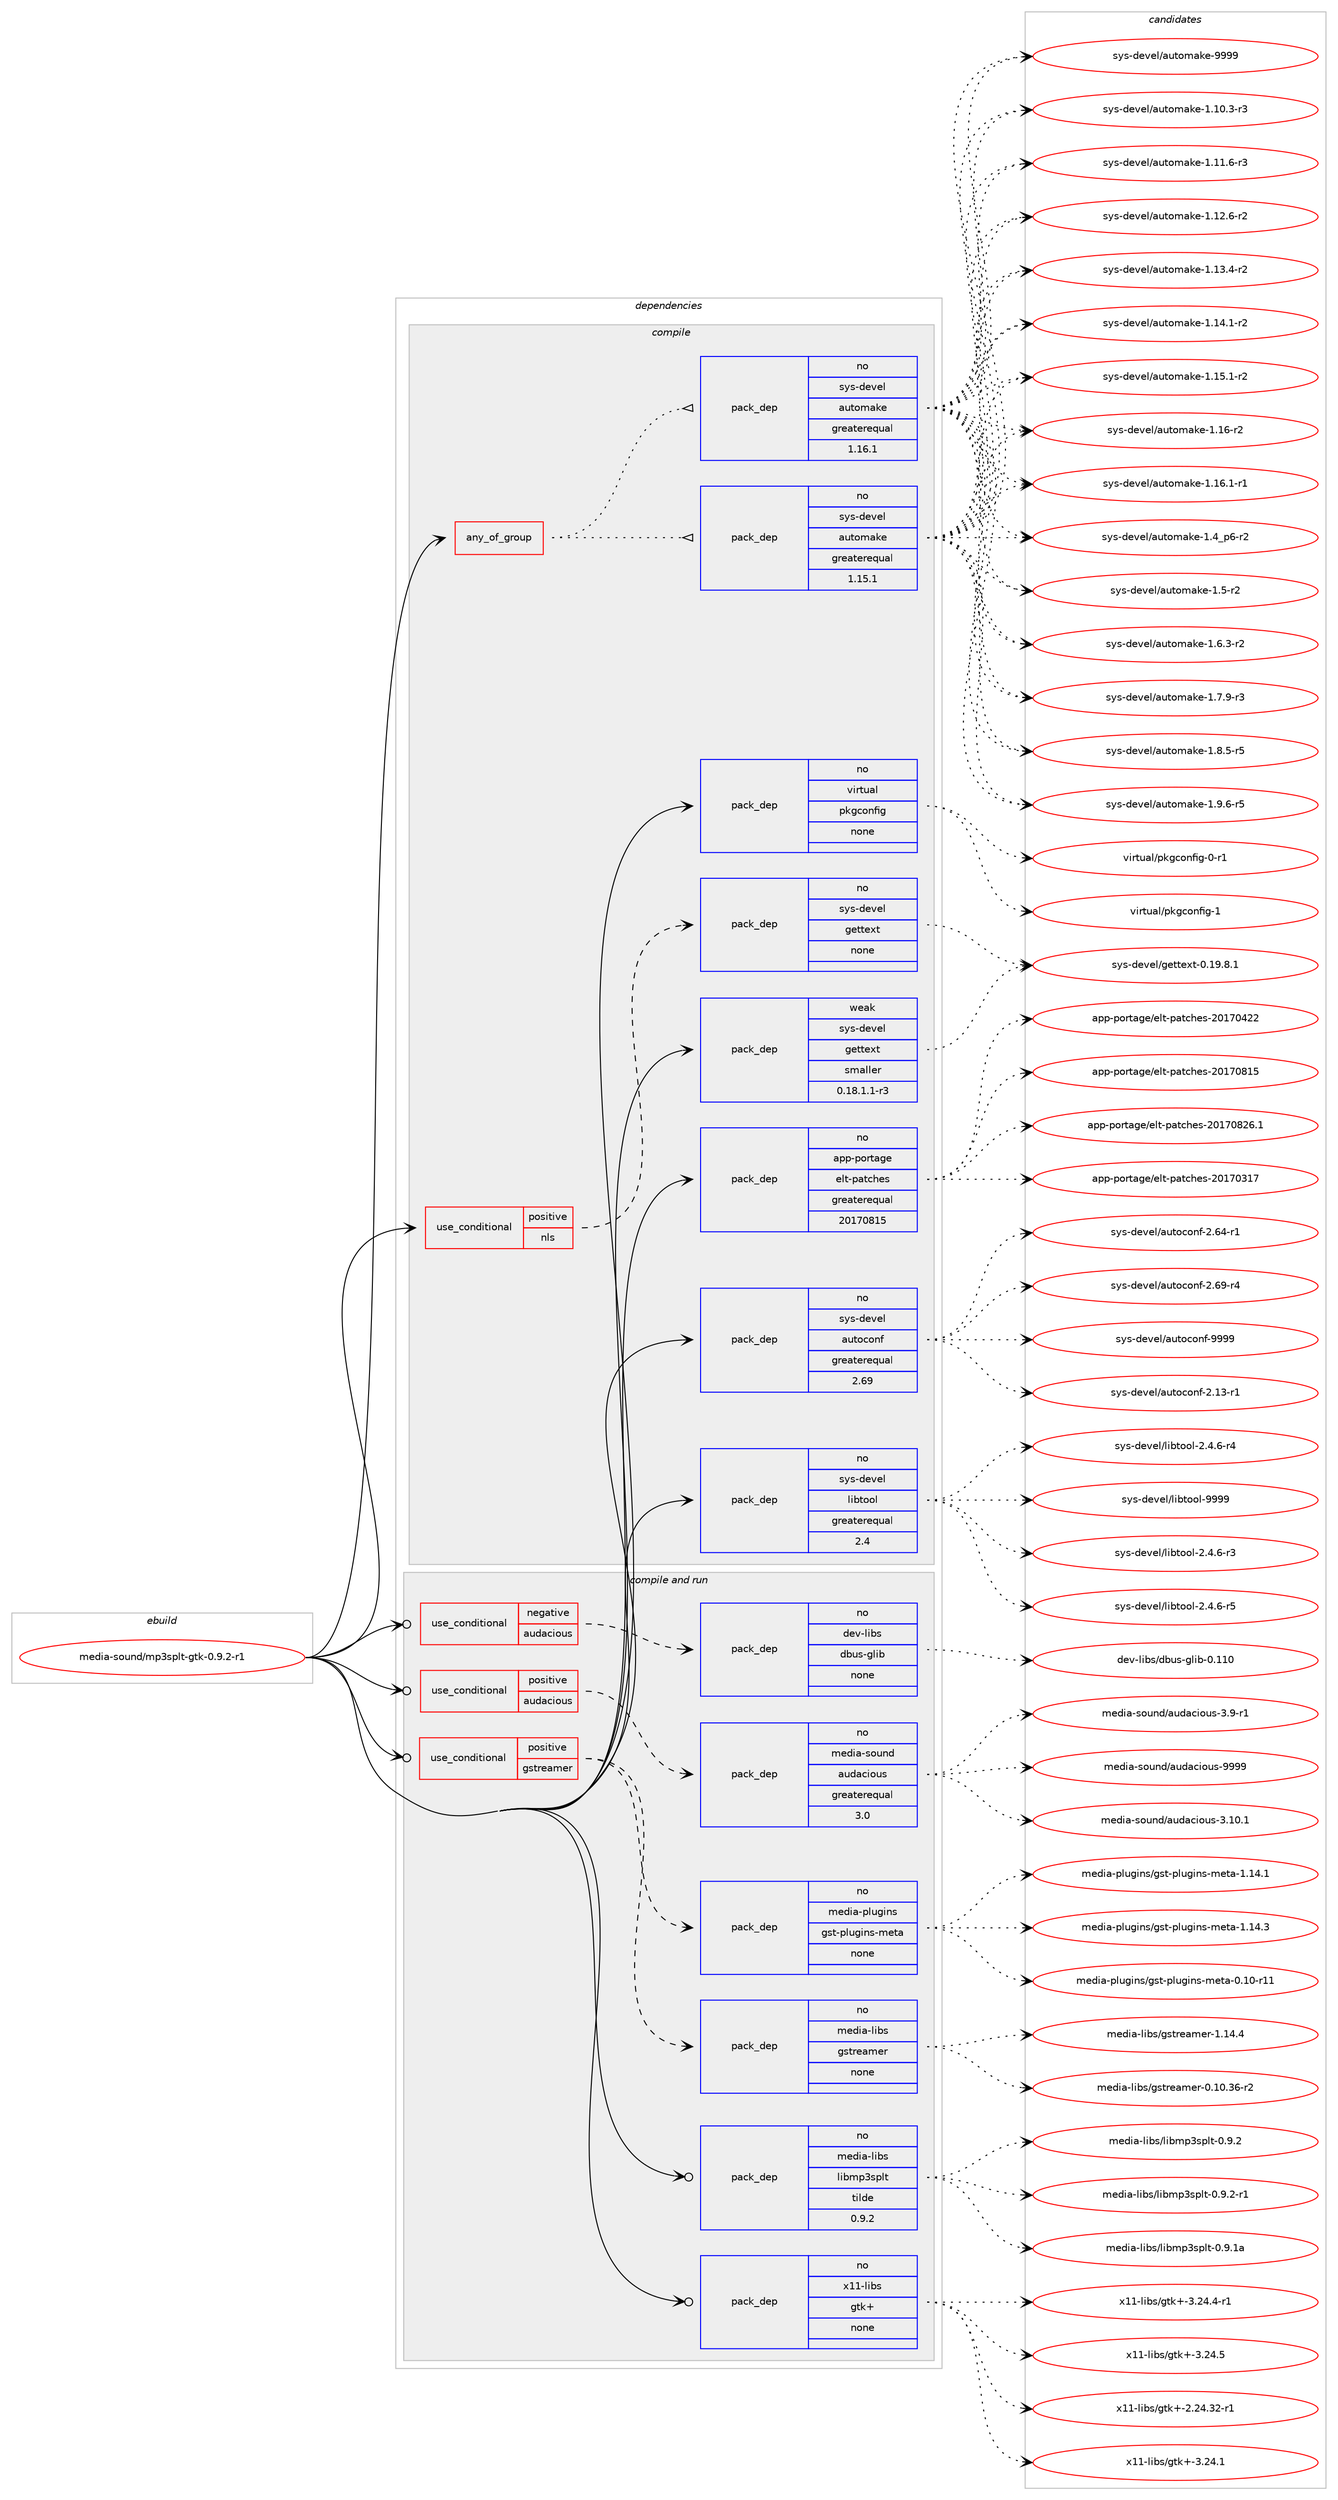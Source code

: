 digraph prolog {

# *************
# Graph options
# *************

newrank=true;
concentrate=true;
compound=true;
graph [rankdir=LR,fontname=Helvetica,fontsize=10,ranksep=1.5];#, ranksep=2.5, nodesep=0.2];
edge  [arrowhead=vee];
node  [fontname=Helvetica,fontsize=10];

# **********
# The ebuild
# **********

subgraph cluster_leftcol {
color=gray;
rank=same;
label=<<i>ebuild</i>>;
id [label="media-sound/mp3splt-gtk-0.9.2-r1", color=red, width=4, href="../media-sound/mp3splt-gtk-0.9.2-r1.svg"];
}

# ****************
# The dependencies
# ****************

subgraph cluster_midcol {
color=gray;
label=<<i>dependencies</i>>;
subgraph cluster_compile {
fillcolor="#eeeeee";
style=filled;
label=<<i>compile</i>>;
subgraph any25508 {
dependency1627876 [label=<<TABLE BORDER="0" CELLBORDER="1" CELLSPACING="0" CELLPADDING="4"><TR><TD CELLPADDING="10">any_of_group</TD></TR></TABLE>>, shape=none, color=red];subgraph pack1164048 {
dependency1627877 [label=<<TABLE BORDER="0" CELLBORDER="1" CELLSPACING="0" CELLPADDING="4" WIDTH="220"><TR><TD ROWSPAN="6" CELLPADDING="30">pack_dep</TD></TR><TR><TD WIDTH="110">no</TD></TR><TR><TD>sys-devel</TD></TR><TR><TD>automake</TD></TR><TR><TD>greaterequal</TD></TR><TR><TD>1.16.1</TD></TR></TABLE>>, shape=none, color=blue];
}
dependency1627876:e -> dependency1627877:w [weight=20,style="dotted",arrowhead="oinv"];
subgraph pack1164049 {
dependency1627878 [label=<<TABLE BORDER="0" CELLBORDER="1" CELLSPACING="0" CELLPADDING="4" WIDTH="220"><TR><TD ROWSPAN="6" CELLPADDING="30">pack_dep</TD></TR><TR><TD WIDTH="110">no</TD></TR><TR><TD>sys-devel</TD></TR><TR><TD>automake</TD></TR><TR><TD>greaterequal</TD></TR><TR><TD>1.15.1</TD></TR></TABLE>>, shape=none, color=blue];
}
dependency1627876:e -> dependency1627878:w [weight=20,style="dotted",arrowhead="oinv"];
}
id:e -> dependency1627876:w [weight=20,style="solid",arrowhead="vee"];
subgraph cond437550 {
dependency1627879 [label=<<TABLE BORDER="0" CELLBORDER="1" CELLSPACING="0" CELLPADDING="4"><TR><TD ROWSPAN="3" CELLPADDING="10">use_conditional</TD></TR><TR><TD>positive</TD></TR><TR><TD>nls</TD></TR></TABLE>>, shape=none, color=red];
subgraph pack1164050 {
dependency1627880 [label=<<TABLE BORDER="0" CELLBORDER="1" CELLSPACING="0" CELLPADDING="4" WIDTH="220"><TR><TD ROWSPAN="6" CELLPADDING="30">pack_dep</TD></TR><TR><TD WIDTH="110">no</TD></TR><TR><TD>sys-devel</TD></TR><TR><TD>gettext</TD></TR><TR><TD>none</TD></TR><TR><TD></TD></TR></TABLE>>, shape=none, color=blue];
}
dependency1627879:e -> dependency1627880:w [weight=20,style="dashed",arrowhead="vee"];
}
id:e -> dependency1627879:w [weight=20,style="solid",arrowhead="vee"];
subgraph pack1164051 {
dependency1627881 [label=<<TABLE BORDER="0" CELLBORDER="1" CELLSPACING="0" CELLPADDING="4" WIDTH="220"><TR><TD ROWSPAN="6" CELLPADDING="30">pack_dep</TD></TR><TR><TD WIDTH="110">no</TD></TR><TR><TD>app-portage</TD></TR><TR><TD>elt-patches</TD></TR><TR><TD>greaterequal</TD></TR><TR><TD>20170815</TD></TR></TABLE>>, shape=none, color=blue];
}
id:e -> dependency1627881:w [weight=20,style="solid",arrowhead="vee"];
subgraph pack1164052 {
dependency1627882 [label=<<TABLE BORDER="0" CELLBORDER="1" CELLSPACING="0" CELLPADDING="4" WIDTH="220"><TR><TD ROWSPAN="6" CELLPADDING="30">pack_dep</TD></TR><TR><TD WIDTH="110">no</TD></TR><TR><TD>sys-devel</TD></TR><TR><TD>autoconf</TD></TR><TR><TD>greaterequal</TD></TR><TR><TD>2.69</TD></TR></TABLE>>, shape=none, color=blue];
}
id:e -> dependency1627882:w [weight=20,style="solid",arrowhead="vee"];
subgraph pack1164053 {
dependency1627883 [label=<<TABLE BORDER="0" CELLBORDER="1" CELLSPACING="0" CELLPADDING="4" WIDTH="220"><TR><TD ROWSPAN="6" CELLPADDING="30">pack_dep</TD></TR><TR><TD WIDTH="110">no</TD></TR><TR><TD>sys-devel</TD></TR><TR><TD>libtool</TD></TR><TR><TD>greaterequal</TD></TR><TR><TD>2.4</TD></TR></TABLE>>, shape=none, color=blue];
}
id:e -> dependency1627883:w [weight=20,style="solid",arrowhead="vee"];
subgraph pack1164054 {
dependency1627884 [label=<<TABLE BORDER="0" CELLBORDER="1" CELLSPACING="0" CELLPADDING="4" WIDTH="220"><TR><TD ROWSPAN="6" CELLPADDING="30">pack_dep</TD></TR><TR><TD WIDTH="110">no</TD></TR><TR><TD>virtual</TD></TR><TR><TD>pkgconfig</TD></TR><TR><TD>none</TD></TR><TR><TD></TD></TR></TABLE>>, shape=none, color=blue];
}
id:e -> dependency1627884:w [weight=20,style="solid",arrowhead="vee"];
subgraph pack1164055 {
dependency1627885 [label=<<TABLE BORDER="0" CELLBORDER="1" CELLSPACING="0" CELLPADDING="4" WIDTH="220"><TR><TD ROWSPAN="6" CELLPADDING="30">pack_dep</TD></TR><TR><TD WIDTH="110">weak</TD></TR><TR><TD>sys-devel</TD></TR><TR><TD>gettext</TD></TR><TR><TD>smaller</TD></TR><TR><TD>0.18.1.1-r3</TD></TR></TABLE>>, shape=none, color=blue];
}
id:e -> dependency1627885:w [weight=20,style="solid",arrowhead="vee"];
}
subgraph cluster_compileandrun {
fillcolor="#eeeeee";
style=filled;
label=<<i>compile and run</i>>;
subgraph cond437551 {
dependency1627886 [label=<<TABLE BORDER="0" CELLBORDER="1" CELLSPACING="0" CELLPADDING="4"><TR><TD ROWSPAN="3" CELLPADDING="10">use_conditional</TD></TR><TR><TD>negative</TD></TR><TR><TD>audacious</TD></TR></TABLE>>, shape=none, color=red];
subgraph pack1164056 {
dependency1627887 [label=<<TABLE BORDER="0" CELLBORDER="1" CELLSPACING="0" CELLPADDING="4" WIDTH="220"><TR><TD ROWSPAN="6" CELLPADDING="30">pack_dep</TD></TR><TR><TD WIDTH="110">no</TD></TR><TR><TD>dev-libs</TD></TR><TR><TD>dbus-glib</TD></TR><TR><TD>none</TD></TR><TR><TD></TD></TR></TABLE>>, shape=none, color=blue];
}
dependency1627886:e -> dependency1627887:w [weight=20,style="dashed",arrowhead="vee"];
}
id:e -> dependency1627886:w [weight=20,style="solid",arrowhead="odotvee"];
subgraph cond437552 {
dependency1627888 [label=<<TABLE BORDER="0" CELLBORDER="1" CELLSPACING="0" CELLPADDING="4"><TR><TD ROWSPAN="3" CELLPADDING="10">use_conditional</TD></TR><TR><TD>positive</TD></TR><TR><TD>audacious</TD></TR></TABLE>>, shape=none, color=red];
subgraph pack1164057 {
dependency1627889 [label=<<TABLE BORDER="0" CELLBORDER="1" CELLSPACING="0" CELLPADDING="4" WIDTH="220"><TR><TD ROWSPAN="6" CELLPADDING="30">pack_dep</TD></TR><TR><TD WIDTH="110">no</TD></TR><TR><TD>media-sound</TD></TR><TR><TD>audacious</TD></TR><TR><TD>greaterequal</TD></TR><TR><TD>3.0</TD></TR></TABLE>>, shape=none, color=blue];
}
dependency1627888:e -> dependency1627889:w [weight=20,style="dashed",arrowhead="vee"];
}
id:e -> dependency1627888:w [weight=20,style="solid",arrowhead="odotvee"];
subgraph cond437553 {
dependency1627890 [label=<<TABLE BORDER="0" CELLBORDER="1" CELLSPACING="0" CELLPADDING="4"><TR><TD ROWSPAN="3" CELLPADDING="10">use_conditional</TD></TR><TR><TD>positive</TD></TR><TR><TD>gstreamer</TD></TR></TABLE>>, shape=none, color=red];
subgraph pack1164058 {
dependency1627891 [label=<<TABLE BORDER="0" CELLBORDER="1" CELLSPACING="0" CELLPADDING="4" WIDTH="220"><TR><TD ROWSPAN="6" CELLPADDING="30">pack_dep</TD></TR><TR><TD WIDTH="110">no</TD></TR><TR><TD>media-libs</TD></TR><TR><TD>gstreamer</TD></TR><TR><TD>none</TD></TR><TR><TD></TD></TR></TABLE>>, shape=none, color=blue];
}
dependency1627890:e -> dependency1627891:w [weight=20,style="dashed",arrowhead="vee"];
subgraph pack1164059 {
dependency1627892 [label=<<TABLE BORDER="0" CELLBORDER="1" CELLSPACING="0" CELLPADDING="4" WIDTH="220"><TR><TD ROWSPAN="6" CELLPADDING="30">pack_dep</TD></TR><TR><TD WIDTH="110">no</TD></TR><TR><TD>media-plugins</TD></TR><TR><TD>gst-plugins-meta</TD></TR><TR><TD>none</TD></TR><TR><TD></TD></TR></TABLE>>, shape=none, color=blue];
}
dependency1627890:e -> dependency1627892:w [weight=20,style="dashed",arrowhead="vee"];
}
id:e -> dependency1627890:w [weight=20,style="solid",arrowhead="odotvee"];
subgraph pack1164060 {
dependency1627893 [label=<<TABLE BORDER="0" CELLBORDER="1" CELLSPACING="0" CELLPADDING="4" WIDTH="220"><TR><TD ROWSPAN="6" CELLPADDING="30">pack_dep</TD></TR><TR><TD WIDTH="110">no</TD></TR><TR><TD>media-libs</TD></TR><TR><TD>libmp3splt</TD></TR><TR><TD>tilde</TD></TR><TR><TD>0.9.2</TD></TR></TABLE>>, shape=none, color=blue];
}
id:e -> dependency1627893:w [weight=20,style="solid",arrowhead="odotvee"];
subgraph pack1164061 {
dependency1627894 [label=<<TABLE BORDER="0" CELLBORDER="1" CELLSPACING="0" CELLPADDING="4" WIDTH="220"><TR><TD ROWSPAN="6" CELLPADDING="30">pack_dep</TD></TR><TR><TD WIDTH="110">no</TD></TR><TR><TD>x11-libs</TD></TR><TR><TD>gtk+</TD></TR><TR><TD>none</TD></TR><TR><TD></TD></TR></TABLE>>, shape=none, color=blue];
}
id:e -> dependency1627894:w [weight=20,style="solid",arrowhead="odotvee"];
}
subgraph cluster_run {
fillcolor="#eeeeee";
style=filled;
label=<<i>run</i>>;
}
}

# **************
# The candidates
# **************

subgraph cluster_choices {
rank=same;
color=gray;
label=<<i>candidates</i>>;

subgraph choice1164048 {
color=black;
nodesep=1;
choice11512111545100101118101108479711711611110997107101454946494846514511451 [label="sys-devel/automake-1.10.3-r3", color=red, width=4,href="../sys-devel/automake-1.10.3-r3.svg"];
choice11512111545100101118101108479711711611110997107101454946494946544511451 [label="sys-devel/automake-1.11.6-r3", color=red, width=4,href="../sys-devel/automake-1.11.6-r3.svg"];
choice11512111545100101118101108479711711611110997107101454946495046544511450 [label="sys-devel/automake-1.12.6-r2", color=red, width=4,href="../sys-devel/automake-1.12.6-r2.svg"];
choice11512111545100101118101108479711711611110997107101454946495146524511450 [label="sys-devel/automake-1.13.4-r2", color=red, width=4,href="../sys-devel/automake-1.13.4-r2.svg"];
choice11512111545100101118101108479711711611110997107101454946495246494511450 [label="sys-devel/automake-1.14.1-r2", color=red, width=4,href="../sys-devel/automake-1.14.1-r2.svg"];
choice11512111545100101118101108479711711611110997107101454946495346494511450 [label="sys-devel/automake-1.15.1-r2", color=red, width=4,href="../sys-devel/automake-1.15.1-r2.svg"];
choice1151211154510010111810110847971171161111099710710145494649544511450 [label="sys-devel/automake-1.16-r2", color=red, width=4,href="../sys-devel/automake-1.16-r2.svg"];
choice11512111545100101118101108479711711611110997107101454946495446494511449 [label="sys-devel/automake-1.16.1-r1", color=red, width=4,href="../sys-devel/automake-1.16.1-r1.svg"];
choice115121115451001011181011084797117116111109971071014549465295112544511450 [label="sys-devel/automake-1.4_p6-r2", color=red, width=4,href="../sys-devel/automake-1.4_p6-r2.svg"];
choice11512111545100101118101108479711711611110997107101454946534511450 [label="sys-devel/automake-1.5-r2", color=red, width=4,href="../sys-devel/automake-1.5-r2.svg"];
choice115121115451001011181011084797117116111109971071014549465446514511450 [label="sys-devel/automake-1.6.3-r2", color=red, width=4,href="../sys-devel/automake-1.6.3-r2.svg"];
choice115121115451001011181011084797117116111109971071014549465546574511451 [label="sys-devel/automake-1.7.9-r3", color=red, width=4,href="../sys-devel/automake-1.7.9-r3.svg"];
choice115121115451001011181011084797117116111109971071014549465646534511453 [label="sys-devel/automake-1.8.5-r5", color=red, width=4,href="../sys-devel/automake-1.8.5-r5.svg"];
choice115121115451001011181011084797117116111109971071014549465746544511453 [label="sys-devel/automake-1.9.6-r5", color=red, width=4,href="../sys-devel/automake-1.9.6-r5.svg"];
choice115121115451001011181011084797117116111109971071014557575757 [label="sys-devel/automake-9999", color=red, width=4,href="../sys-devel/automake-9999.svg"];
dependency1627877:e -> choice11512111545100101118101108479711711611110997107101454946494846514511451:w [style=dotted,weight="100"];
dependency1627877:e -> choice11512111545100101118101108479711711611110997107101454946494946544511451:w [style=dotted,weight="100"];
dependency1627877:e -> choice11512111545100101118101108479711711611110997107101454946495046544511450:w [style=dotted,weight="100"];
dependency1627877:e -> choice11512111545100101118101108479711711611110997107101454946495146524511450:w [style=dotted,weight="100"];
dependency1627877:e -> choice11512111545100101118101108479711711611110997107101454946495246494511450:w [style=dotted,weight="100"];
dependency1627877:e -> choice11512111545100101118101108479711711611110997107101454946495346494511450:w [style=dotted,weight="100"];
dependency1627877:e -> choice1151211154510010111810110847971171161111099710710145494649544511450:w [style=dotted,weight="100"];
dependency1627877:e -> choice11512111545100101118101108479711711611110997107101454946495446494511449:w [style=dotted,weight="100"];
dependency1627877:e -> choice115121115451001011181011084797117116111109971071014549465295112544511450:w [style=dotted,weight="100"];
dependency1627877:e -> choice11512111545100101118101108479711711611110997107101454946534511450:w [style=dotted,weight="100"];
dependency1627877:e -> choice115121115451001011181011084797117116111109971071014549465446514511450:w [style=dotted,weight="100"];
dependency1627877:e -> choice115121115451001011181011084797117116111109971071014549465546574511451:w [style=dotted,weight="100"];
dependency1627877:e -> choice115121115451001011181011084797117116111109971071014549465646534511453:w [style=dotted,weight="100"];
dependency1627877:e -> choice115121115451001011181011084797117116111109971071014549465746544511453:w [style=dotted,weight="100"];
dependency1627877:e -> choice115121115451001011181011084797117116111109971071014557575757:w [style=dotted,weight="100"];
}
subgraph choice1164049 {
color=black;
nodesep=1;
choice11512111545100101118101108479711711611110997107101454946494846514511451 [label="sys-devel/automake-1.10.3-r3", color=red, width=4,href="../sys-devel/automake-1.10.3-r3.svg"];
choice11512111545100101118101108479711711611110997107101454946494946544511451 [label="sys-devel/automake-1.11.6-r3", color=red, width=4,href="../sys-devel/automake-1.11.6-r3.svg"];
choice11512111545100101118101108479711711611110997107101454946495046544511450 [label="sys-devel/automake-1.12.6-r2", color=red, width=4,href="../sys-devel/automake-1.12.6-r2.svg"];
choice11512111545100101118101108479711711611110997107101454946495146524511450 [label="sys-devel/automake-1.13.4-r2", color=red, width=4,href="../sys-devel/automake-1.13.4-r2.svg"];
choice11512111545100101118101108479711711611110997107101454946495246494511450 [label="sys-devel/automake-1.14.1-r2", color=red, width=4,href="../sys-devel/automake-1.14.1-r2.svg"];
choice11512111545100101118101108479711711611110997107101454946495346494511450 [label="sys-devel/automake-1.15.1-r2", color=red, width=4,href="../sys-devel/automake-1.15.1-r2.svg"];
choice1151211154510010111810110847971171161111099710710145494649544511450 [label="sys-devel/automake-1.16-r2", color=red, width=4,href="../sys-devel/automake-1.16-r2.svg"];
choice11512111545100101118101108479711711611110997107101454946495446494511449 [label="sys-devel/automake-1.16.1-r1", color=red, width=4,href="../sys-devel/automake-1.16.1-r1.svg"];
choice115121115451001011181011084797117116111109971071014549465295112544511450 [label="sys-devel/automake-1.4_p6-r2", color=red, width=4,href="../sys-devel/automake-1.4_p6-r2.svg"];
choice11512111545100101118101108479711711611110997107101454946534511450 [label="sys-devel/automake-1.5-r2", color=red, width=4,href="../sys-devel/automake-1.5-r2.svg"];
choice115121115451001011181011084797117116111109971071014549465446514511450 [label="sys-devel/automake-1.6.3-r2", color=red, width=4,href="../sys-devel/automake-1.6.3-r2.svg"];
choice115121115451001011181011084797117116111109971071014549465546574511451 [label="sys-devel/automake-1.7.9-r3", color=red, width=4,href="../sys-devel/automake-1.7.9-r3.svg"];
choice115121115451001011181011084797117116111109971071014549465646534511453 [label="sys-devel/automake-1.8.5-r5", color=red, width=4,href="../sys-devel/automake-1.8.5-r5.svg"];
choice115121115451001011181011084797117116111109971071014549465746544511453 [label="sys-devel/automake-1.9.6-r5", color=red, width=4,href="../sys-devel/automake-1.9.6-r5.svg"];
choice115121115451001011181011084797117116111109971071014557575757 [label="sys-devel/automake-9999", color=red, width=4,href="../sys-devel/automake-9999.svg"];
dependency1627878:e -> choice11512111545100101118101108479711711611110997107101454946494846514511451:w [style=dotted,weight="100"];
dependency1627878:e -> choice11512111545100101118101108479711711611110997107101454946494946544511451:w [style=dotted,weight="100"];
dependency1627878:e -> choice11512111545100101118101108479711711611110997107101454946495046544511450:w [style=dotted,weight="100"];
dependency1627878:e -> choice11512111545100101118101108479711711611110997107101454946495146524511450:w [style=dotted,weight="100"];
dependency1627878:e -> choice11512111545100101118101108479711711611110997107101454946495246494511450:w [style=dotted,weight="100"];
dependency1627878:e -> choice11512111545100101118101108479711711611110997107101454946495346494511450:w [style=dotted,weight="100"];
dependency1627878:e -> choice1151211154510010111810110847971171161111099710710145494649544511450:w [style=dotted,weight="100"];
dependency1627878:e -> choice11512111545100101118101108479711711611110997107101454946495446494511449:w [style=dotted,weight="100"];
dependency1627878:e -> choice115121115451001011181011084797117116111109971071014549465295112544511450:w [style=dotted,weight="100"];
dependency1627878:e -> choice11512111545100101118101108479711711611110997107101454946534511450:w [style=dotted,weight="100"];
dependency1627878:e -> choice115121115451001011181011084797117116111109971071014549465446514511450:w [style=dotted,weight="100"];
dependency1627878:e -> choice115121115451001011181011084797117116111109971071014549465546574511451:w [style=dotted,weight="100"];
dependency1627878:e -> choice115121115451001011181011084797117116111109971071014549465646534511453:w [style=dotted,weight="100"];
dependency1627878:e -> choice115121115451001011181011084797117116111109971071014549465746544511453:w [style=dotted,weight="100"];
dependency1627878:e -> choice115121115451001011181011084797117116111109971071014557575757:w [style=dotted,weight="100"];
}
subgraph choice1164050 {
color=black;
nodesep=1;
choice1151211154510010111810110847103101116116101120116454846495746564649 [label="sys-devel/gettext-0.19.8.1", color=red, width=4,href="../sys-devel/gettext-0.19.8.1.svg"];
dependency1627880:e -> choice1151211154510010111810110847103101116116101120116454846495746564649:w [style=dotted,weight="100"];
}
subgraph choice1164051 {
color=black;
nodesep=1;
choice97112112451121111141169710310147101108116451129711699104101115455048495548514955 [label="app-portage/elt-patches-20170317", color=red, width=4,href="../app-portage/elt-patches-20170317.svg"];
choice97112112451121111141169710310147101108116451129711699104101115455048495548525050 [label="app-portage/elt-patches-20170422", color=red, width=4,href="../app-portage/elt-patches-20170422.svg"];
choice97112112451121111141169710310147101108116451129711699104101115455048495548564953 [label="app-portage/elt-patches-20170815", color=red, width=4,href="../app-portage/elt-patches-20170815.svg"];
choice971121124511211111411697103101471011081164511297116991041011154550484955485650544649 [label="app-portage/elt-patches-20170826.1", color=red, width=4,href="../app-portage/elt-patches-20170826.1.svg"];
dependency1627881:e -> choice97112112451121111141169710310147101108116451129711699104101115455048495548514955:w [style=dotted,weight="100"];
dependency1627881:e -> choice97112112451121111141169710310147101108116451129711699104101115455048495548525050:w [style=dotted,weight="100"];
dependency1627881:e -> choice97112112451121111141169710310147101108116451129711699104101115455048495548564953:w [style=dotted,weight="100"];
dependency1627881:e -> choice971121124511211111411697103101471011081164511297116991041011154550484955485650544649:w [style=dotted,weight="100"];
}
subgraph choice1164052 {
color=black;
nodesep=1;
choice1151211154510010111810110847971171161119911111010245504649514511449 [label="sys-devel/autoconf-2.13-r1", color=red, width=4,href="../sys-devel/autoconf-2.13-r1.svg"];
choice1151211154510010111810110847971171161119911111010245504654524511449 [label="sys-devel/autoconf-2.64-r1", color=red, width=4,href="../sys-devel/autoconf-2.64-r1.svg"];
choice1151211154510010111810110847971171161119911111010245504654574511452 [label="sys-devel/autoconf-2.69-r4", color=red, width=4,href="../sys-devel/autoconf-2.69-r4.svg"];
choice115121115451001011181011084797117116111991111101024557575757 [label="sys-devel/autoconf-9999", color=red, width=4,href="../sys-devel/autoconf-9999.svg"];
dependency1627882:e -> choice1151211154510010111810110847971171161119911111010245504649514511449:w [style=dotted,weight="100"];
dependency1627882:e -> choice1151211154510010111810110847971171161119911111010245504654524511449:w [style=dotted,weight="100"];
dependency1627882:e -> choice1151211154510010111810110847971171161119911111010245504654574511452:w [style=dotted,weight="100"];
dependency1627882:e -> choice115121115451001011181011084797117116111991111101024557575757:w [style=dotted,weight="100"];
}
subgraph choice1164053 {
color=black;
nodesep=1;
choice1151211154510010111810110847108105981161111111084550465246544511451 [label="sys-devel/libtool-2.4.6-r3", color=red, width=4,href="../sys-devel/libtool-2.4.6-r3.svg"];
choice1151211154510010111810110847108105981161111111084550465246544511452 [label="sys-devel/libtool-2.4.6-r4", color=red, width=4,href="../sys-devel/libtool-2.4.6-r4.svg"];
choice1151211154510010111810110847108105981161111111084550465246544511453 [label="sys-devel/libtool-2.4.6-r5", color=red, width=4,href="../sys-devel/libtool-2.4.6-r5.svg"];
choice1151211154510010111810110847108105981161111111084557575757 [label="sys-devel/libtool-9999", color=red, width=4,href="../sys-devel/libtool-9999.svg"];
dependency1627883:e -> choice1151211154510010111810110847108105981161111111084550465246544511451:w [style=dotted,weight="100"];
dependency1627883:e -> choice1151211154510010111810110847108105981161111111084550465246544511452:w [style=dotted,weight="100"];
dependency1627883:e -> choice1151211154510010111810110847108105981161111111084550465246544511453:w [style=dotted,weight="100"];
dependency1627883:e -> choice1151211154510010111810110847108105981161111111084557575757:w [style=dotted,weight="100"];
}
subgraph choice1164054 {
color=black;
nodesep=1;
choice11810511411611797108471121071039911111010210510345484511449 [label="virtual/pkgconfig-0-r1", color=red, width=4,href="../virtual/pkgconfig-0-r1.svg"];
choice1181051141161179710847112107103991111101021051034549 [label="virtual/pkgconfig-1", color=red, width=4,href="../virtual/pkgconfig-1.svg"];
dependency1627884:e -> choice11810511411611797108471121071039911111010210510345484511449:w [style=dotted,weight="100"];
dependency1627884:e -> choice1181051141161179710847112107103991111101021051034549:w [style=dotted,weight="100"];
}
subgraph choice1164055 {
color=black;
nodesep=1;
choice1151211154510010111810110847103101116116101120116454846495746564649 [label="sys-devel/gettext-0.19.8.1", color=red, width=4,href="../sys-devel/gettext-0.19.8.1.svg"];
dependency1627885:e -> choice1151211154510010111810110847103101116116101120116454846495746564649:w [style=dotted,weight="100"];
}
subgraph choice1164056 {
color=black;
nodesep=1;
choice100101118451081059811547100981171154510310810598454846494948 [label="dev-libs/dbus-glib-0.110", color=red, width=4,href="../dev-libs/dbus-glib-0.110.svg"];
dependency1627887:e -> choice100101118451081059811547100981171154510310810598454846494948:w [style=dotted,weight="100"];
}
subgraph choice1164057 {
color=black;
nodesep=1;
choice10910110010597451151111171101004797117100979910511111711545514649484649 [label="media-sound/audacious-3.10.1", color=red, width=4,href="../media-sound/audacious-3.10.1.svg"];
choice109101100105974511511111711010047971171009799105111117115455146574511449 [label="media-sound/audacious-3.9-r1", color=red, width=4,href="../media-sound/audacious-3.9-r1.svg"];
choice1091011001059745115111117110100479711710097991051111171154557575757 [label="media-sound/audacious-9999", color=red, width=4,href="../media-sound/audacious-9999.svg"];
dependency1627889:e -> choice10910110010597451151111171101004797117100979910511111711545514649484649:w [style=dotted,weight="100"];
dependency1627889:e -> choice109101100105974511511111711010047971171009799105111117115455146574511449:w [style=dotted,weight="100"];
dependency1627889:e -> choice1091011001059745115111117110100479711710097991051111171154557575757:w [style=dotted,weight="100"];
}
subgraph choice1164058 {
color=black;
nodesep=1;
choice109101100105974510810598115471031151161141019710910111445484649484651544511450 [label="media-libs/gstreamer-0.10.36-r2", color=red, width=4,href="../media-libs/gstreamer-0.10.36-r2.svg"];
choice109101100105974510810598115471031151161141019710910111445494649524652 [label="media-libs/gstreamer-1.14.4", color=red, width=4,href="../media-libs/gstreamer-1.14.4.svg"];
dependency1627891:e -> choice109101100105974510810598115471031151161141019710910111445484649484651544511450:w [style=dotted,weight="100"];
dependency1627891:e -> choice109101100105974510810598115471031151161141019710910111445494649524652:w [style=dotted,weight="100"];
}
subgraph choice1164059 {
color=black;
nodesep=1;
choice1091011001059745112108117103105110115471031151164511210811710310511011545109101116974548464948451144949 [label="media-plugins/gst-plugins-meta-0.10-r11", color=red, width=4,href="../media-plugins/gst-plugins-meta-0.10-r11.svg"];
choice10910110010597451121081171031051101154710311511645112108117103105110115451091011169745494649524649 [label="media-plugins/gst-plugins-meta-1.14.1", color=red, width=4,href="../media-plugins/gst-plugins-meta-1.14.1.svg"];
choice10910110010597451121081171031051101154710311511645112108117103105110115451091011169745494649524651 [label="media-plugins/gst-plugins-meta-1.14.3", color=red, width=4,href="../media-plugins/gst-plugins-meta-1.14.3.svg"];
dependency1627892:e -> choice1091011001059745112108117103105110115471031151164511210811710310511011545109101116974548464948451144949:w [style=dotted,weight="100"];
dependency1627892:e -> choice10910110010597451121081171031051101154710311511645112108117103105110115451091011169745494649524649:w [style=dotted,weight="100"];
dependency1627892:e -> choice10910110010597451121081171031051101154710311511645112108117103105110115451091011169745494649524651:w [style=dotted,weight="100"];
}
subgraph choice1164060 {
color=black;
nodesep=1;
choice10910110010597451081059811547108105981091125111511210811645484657464997 [label="media-libs/libmp3splt-0.9.1a", color=red, width=4,href="../media-libs/libmp3splt-0.9.1a.svg"];
choice109101100105974510810598115471081059810911251115112108116454846574650 [label="media-libs/libmp3splt-0.9.2", color=red, width=4,href="../media-libs/libmp3splt-0.9.2.svg"];
choice1091011001059745108105981154710810598109112511151121081164548465746504511449 [label="media-libs/libmp3splt-0.9.2-r1", color=red, width=4,href="../media-libs/libmp3splt-0.9.2-r1.svg"];
dependency1627893:e -> choice10910110010597451081059811547108105981091125111511210811645484657464997:w [style=dotted,weight="100"];
dependency1627893:e -> choice109101100105974510810598115471081059810911251115112108116454846574650:w [style=dotted,weight="100"];
dependency1627893:e -> choice1091011001059745108105981154710810598109112511151121081164548465746504511449:w [style=dotted,weight="100"];
}
subgraph choice1164061 {
color=black;
nodesep=1;
choice12049494510810598115471031161074345504650524651504511449 [label="x11-libs/gtk+-2.24.32-r1", color=red, width=4,href="../x11-libs/gtk+-2.24.32-r1.svg"];
choice12049494510810598115471031161074345514650524649 [label="x11-libs/gtk+-3.24.1", color=red, width=4,href="../x11-libs/gtk+-3.24.1.svg"];
choice120494945108105981154710311610743455146505246524511449 [label="x11-libs/gtk+-3.24.4-r1", color=red, width=4,href="../x11-libs/gtk+-3.24.4-r1.svg"];
choice12049494510810598115471031161074345514650524653 [label="x11-libs/gtk+-3.24.5", color=red, width=4,href="../x11-libs/gtk+-3.24.5.svg"];
dependency1627894:e -> choice12049494510810598115471031161074345504650524651504511449:w [style=dotted,weight="100"];
dependency1627894:e -> choice12049494510810598115471031161074345514650524649:w [style=dotted,weight="100"];
dependency1627894:e -> choice120494945108105981154710311610743455146505246524511449:w [style=dotted,weight="100"];
dependency1627894:e -> choice12049494510810598115471031161074345514650524653:w [style=dotted,weight="100"];
}
}

}
